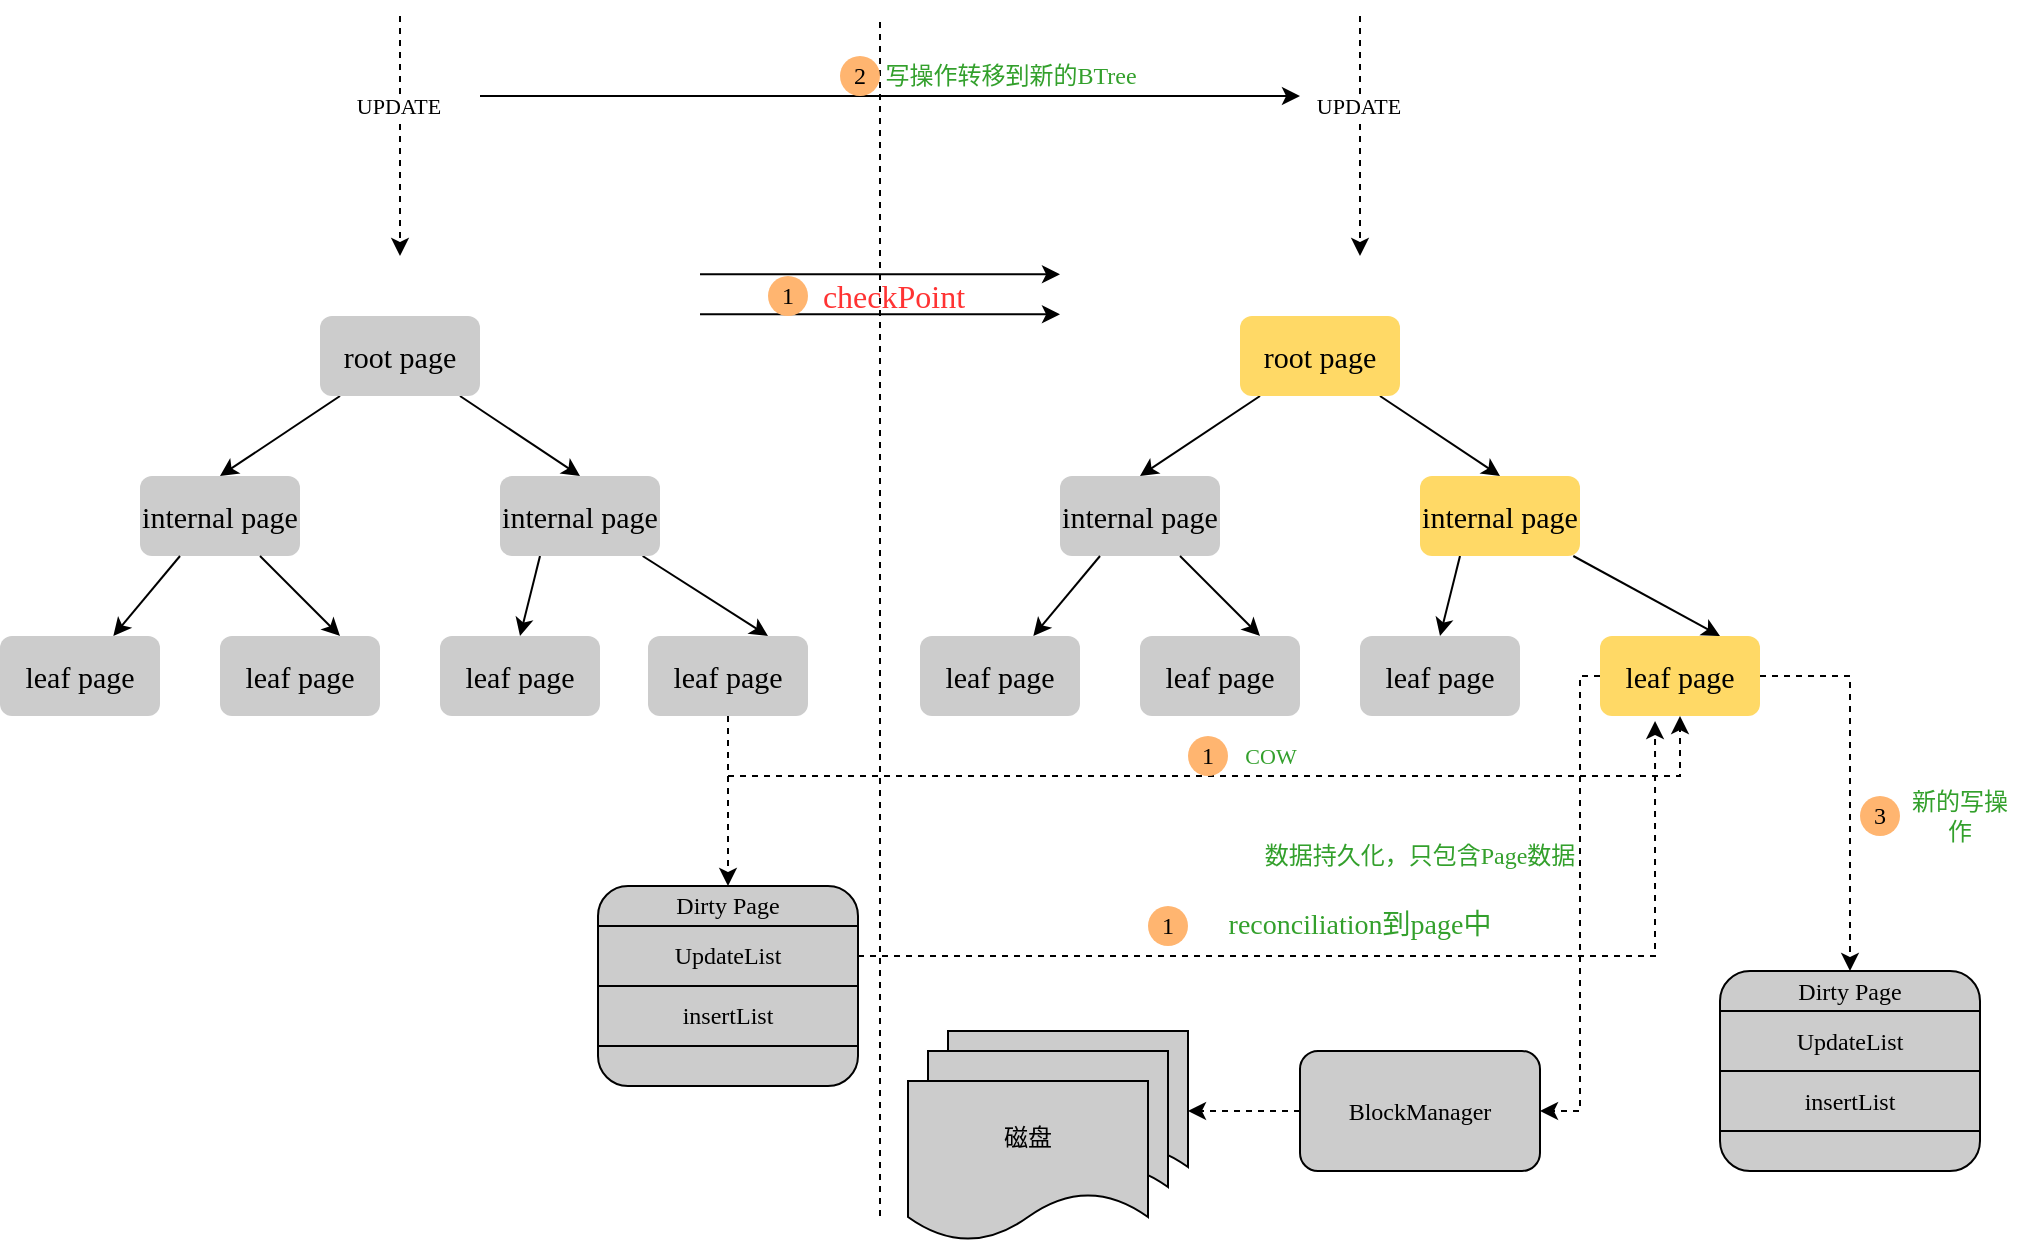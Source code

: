 <mxfile version="13.11.0" type="device"><diagram id="_hNae8srZ3M5YLpV1ikA" name="Page-1"><mxGraphModel dx="1185" dy="1770" grid="1" gridSize="10" guides="1" tooltips="1" connect="1" arrows="1" fold="1" page="1" pageScale="1" pageWidth="827" pageHeight="1169" math="0" shadow="0"><root><mxCell id="0"/><mxCell id="1" parent="0"/><mxCell id="s0xCMOJBpxRtQ1zSA8Yc-81" value="&lt;font face=&quot;Comic Sans MS&quot; style=&quot;font-size: 15px&quot;&gt;internal page&lt;/font&gt;" style="rounded=1;whiteSpace=wrap;html=1;fontSize=15;strokeColor=none;fillColor=#CCCCCC;" vertex="1" parent="1"><mxGeometry x="70" y="230" width="80" height="40" as="geometry"/></mxCell><mxCell id="s0xCMOJBpxRtQ1zSA8Yc-83" value="&lt;font face=&quot;Comic Sans MS&quot; style=&quot;font-size: 15px&quot;&gt;leaf page&lt;/font&gt;" style="rounded=1;whiteSpace=wrap;html=1;fontSize=15;strokeColor=none;fillColor=#CCCCCC;" vertex="1" parent="1"><mxGeometry y="310" width="80" height="40" as="geometry"/></mxCell><mxCell id="s0xCMOJBpxRtQ1zSA8Yc-85" value="&lt;font face=&quot;Comic Sans MS&quot; style=&quot;font-size: 15px&quot;&gt;leaf page&lt;/font&gt;" style="rounded=1;whiteSpace=wrap;html=1;fontSize=15;strokeColor=none;fillColor=#CCCCCC;" vertex="1" parent="1"><mxGeometry x="110" y="310" width="80" height="40" as="geometry"/></mxCell><mxCell id="s0xCMOJBpxRtQ1zSA8Yc-86" value="&lt;font face=&quot;Comic Sans MS&quot; style=&quot;font-size: 15px&quot;&gt;leaf page&lt;/font&gt;" style="rounded=1;whiteSpace=wrap;html=1;fontSize=15;strokeColor=none;fillColor=#CCCCCC;" vertex="1" parent="1"><mxGeometry x="220" y="310" width="80" height="40" as="geometry"/></mxCell><mxCell id="s0xCMOJBpxRtQ1zSA8Yc-88" value="" style="endArrow=classic;html=1;fontSize=15;entryX=0.5;entryY=0;entryDx=0;entryDy=0;" edge="1" parent="1" source="s0xCMOJBpxRtQ1zSA8Yc-97" target="s0xCMOJBpxRtQ1zSA8Yc-81"><mxGeometry width="50" height="50" relative="1" as="geometry"><mxPoint x="252.5" y="210" as="sourcePoint"/><mxPoint x="272.5" y="300" as="targetPoint"/></mxGeometry></mxCell><mxCell id="s0xCMOJBpxRtQ1zSA8Yc-90" value="" style="endArrow=classic;html=1;fontSize=15;entryX=0.5;entryY=0;entryDx=0;entryDy=0;" edge="1" parent="1" source="s0xCMOJBpxRtQ1zSA8Yc-97" target="s0xCMOJBpxRtQ1zSA8Yc-96"><mxGeometry width="50" height="50" relative="1" as="geometry"><mxPoint x="252.5" y="210" as="sourcePoint"/><mxPoint x="431.5" y="300" as="targetPoint"/></mxGeometry></mxCell><mxCell id="s0xCMOJBpxRtQ1zSA8Yc-91" value="" style="endArrow=classic;html=1;fontSize=15;entryX=0.75;entryY=0;entryDx=0;entryDy=0;" edge="1" parent="1" source="s0xCMOJBpxRtQ1zSA8Yc-96" target="s0xCMOJBpxRtQ1zSA8Yc-98"><mxGeometry width="50" height="50" relative="1" as="geometry"><mxPoint x="381.5" y="320" as="sourcePoint"/><mxPoint x="563" y="410" as="targetPoint"/></mxGeometry></mxCell><mxCell id="s0xCMOJBpxRtQ1zSA8Yc-92" value="" style="endArrow=classic;html=1;fontSize=15;exitX=0.75;exitY=1;exitDx=0;exitDy=0;entryX=0.75;entryY=0;entryDx=0;entryDy=0;" edge="1" parent="1" source="s0xCMOJBpxRtQ1zSA8Yc-81" target="s0xCMOJBpxRtQ1zSA8Yc-85"><mxGeometry width="50" height="50" relative="1" as="geometry"><mxPoint x="271.5" y="330" as="sourcePoint"/><mxPoint x="316.5" y="410" as="targetPoint"/></mxGeometry></mxCell><mxCell id="s0xCMOJBpxRtQ1zSA8Yc-93" value="" style="endArrow=classic;html=1;fontSize=15;exitX=0.25;exitY=1;exitDx=0;exitDy=0;" edge="1" parent="1" source="s0xCMOJBpxRtQ1zSA8Yc-81" target="s0xCMOJBpxRtQ1zSA8Yc-83"><mxGeometry width="50" height="50" relative="1" as="geometry"><mxPoint x="71.5" y="330" as="sourcePoint"/><mxPoint x="132.5" y="410" as="targetPoint"/></mxGeometry></mxCell><mxCell id="s0xCMOJBpxRtQ1zSA8Yc-95" value="" style="endArrow=classic;html=1;fontSize=15;exitX=0.25;exitY=1;exitDx=0;exitDy=0;entryX=0.5;entryY=0;entryDx=0;entryDy=0;" edge="1" parent="1" source="s0xCMOJBpxRtQ1zSA8Yc-96" target="s0xCMOJBpxRtQ1zSA8Yc-86"><mxGeometry width="50" height="50" relative="1" as="geometry"><mxPoint x="380" y="320" as="sourcePoint"/><mxPoint x="270" y="410" as="targetPoint"/></mxGeometry></mxCell><mxCell id="s0xCMOJBpxRtQ1zSA8Yc-96" value="&lt;font face=&quot;Comic Sans MS&quot; style=&quot;font-size: 15px&quot;&gt;internal page&lt;/font&gt;" style="rounded=1;whiteSpace=wrap;html=1;fontSize=15;strokeColor=none;fillColor=#CCCCCC;" vertex="1" parent="1"><mxGeometry x="250" y="230" width="80" height="40" as="geometry"/></mxCell><mxCell id="s0xCMOJBpxRtQ1zSA8Yc-97" value="&lt;font face=&quot;Comic Sans MS&quot; style=&quot;font-size: 15px;&quot;&gt;root page&lt;/font&gt;" style="rounded=1;whiteSpace=wrap;html=1;fontSize=15;strokeColor=none;fillColor=#CCCCCC;" vertex="1" parent="1"><mxGeometry x="160" y="150" width="80" height="40" as="geometry"/></mxCell><mxCell id="s0xCMOJBpxRtQ1zSA8Yc-144" style="edgeStyle=orthogonalEdgeStyle;rounded=0;orthogonalLoop=1;jettySize=auto;html=1;entryX=0.5;entryY=1;entryDx=0;entryDy=0;dashed=1;startArrow=none;startFill=0;endArrow=classic;endFill=1;fontFamily=Comic Sans MS;" edge="1" parent="1" source="s0xCMOJBpxRtQ1zSA8Yc-98" target="s0xCMOJBpxRtQ1zSA8Yc-111"><mxGeometry relative="1" as="geometry"><Array as="points"><mxPoint x="364" y="380"/><mxPoint x="840" y="380"/></Array></mxGeometry></mxCell><mxCell id="s0xCMOJBpxRtQ1zSA8Yc-145" value="&lt;font color=&quot;#33a02c&quot;&gt;COW&lt;/font&gt;" style="edgeLabel;html=1;align=center;verticalAlign=middle;resizable=0;points=[];fontFamily=Comic Sans MS;" vertex="1" connectable="0" parent="s0xCMOJBpxRtQ1zSA8Yc-144"><mxGeometry x="0.123" y="-2" relative="1" as="geometry"><mxPoint y="-12" as="offset"/></mxGeometry></mxCell><mxCell id="s0xCMOJBpxRtQ1zSA8Yc-98" value="&lt;font face=&quot;Comic Sans MS&quot; style=&quot;font-size: 15px&quot;&gt;leaf page&lt;/font&gt;" style="rounded=1;whiteSpace=wrap;html=1;fontSize=15;strokeColor=none;fillColor=#CCCCCC;" vertex="1" parent="1"><mxGeometry x="324" y="310" width="80" height="40" as="geometry"/></mxCell><mxCell id="s0xCMOJBpxRtQ1zSA8Yc-99" value="&lt;font face=&quot;Comic Sans MS&quot; style=&quot;font-size: 15px&quot;&gt;internal page&lt;/font&gt;" style="rounded=1;whiteSpace=wrap;html=1;fontSize=15;strokeColor=none;fillColor=#CCCCCC;" vertex="1" parent="1"><mxGeometry x="530" y="230" width="80" height="40" as="geometry"/></mxCell><mxCell id="s0xCMOJBpxRtQ1zSA8Yc-100" value="&lt;font face=&quot;Comic Sans MS&quot; style=&quot;font-size: 15px&quot;&gt;leaf page&lt;/font&gt;" style="rounded=1;whiteSpace=wrap;html=1;fontSize=15;strokeColor=none;fillColor=#CCCCCC;" vertex="1" parent="1"><mxGeometry x="460" y="310" width="80" height="40" as="geometry"/></mxCell><mxCell id="s0xCMOJBpxRtQ1zSA8Yc-101" value="&lt;font face=&quot;Comic Sans MS&quot; style=&quot;font-size: 15px&quot;&gt;leaf page&lt;/font&gt;" style="rounded=1;whiteSpace=wrap;html=1;fontSize=15;strokeColor=none;fillColor=#CCCCCC;" vertex="1" parent="1"><mxGeometry x="570" y="310" width="80" height="40" as="geometry"/></mxCell><mxCell id="s0xCMOJBpxRtQ1zSA8Yc-102" value="&lt;font face=&quot;Comic Sans MS&quot; style=&quot;font-size: 15px&quot;&gt;leaf page&lt;/font&gt;" style="rounded=1;whiteSpace=wrap;html=1;fontSize=15;strokeColor=none;fillColor=#CCCCCC;" vertex="1" parent="1"><mxGeometry x="680" y="310" width="80" height="40" as="geometry"/></mxCell><mxCell id="s0xCMOJBpxRtQ1zSA8Yc-103" value="" style="endArrow=classic;html=1;fontSize=15;entryX=0.5;entryY=0;entryDx=0;entryDy=0;" edge="1" parent="1" source="s0xCMOJBpxRtQ1zSA8Yc-110" target="s0xCMOJBpxRtQ1zSA8Yc-99"><mxGeometry width="50" height="50" relative="1" as="geometry"><mxPoint x="712.5" y="210" as="sourcePoint"/><mxPoint x="732.5" y="300" as="targetPoint"/></mxGeometry></mxCell><mxCell id="s0xCMOJBpxRtQ1zSA8Yc-104" value="" style="endArrow=classic;html=1;fontSize=15;entryX=0.5;entryY=0;entryDx=0;entryDy=0;" edge="1" parent="1" source="s0xCMOJBpxRtQ1zSA8Yc-110" target="s0xCMOJBpxRtQ1zSA8Yc-109"><mxGeometry width="50" height="50" relative="1" as="geometry"><mxPoint x="712.5" y="210" as="sourcePoint"/><mxPoint x="891.5" y="300" as="targetPoint"/></mxGeometry></mxCell><mxCell id="s0xCMOJBpxRtQ1zSA8Yc-105" value="" style="endArrow=classic;html=1;fontSize=15;entryX=0.75;entryY=0;entryDx=0;entryDy=0;" edge="1" parent="1" source="s0xCMOJBpxRtQ1zSA8Yc-109" target="s0xCMOJBpxRtQ1zSA8Yc-111"><mxGeometry width="50" height="50" relative="1" as="geometry"><mxPoint x="841.5" y="320" as="sourcePoint"/><mxPoint x="1023" y="410" as="targetPoint"/></mxGeometry></mxCell><mxCell id="s0xCMOJBpxRtQ1zSA8Yc-106" value="" style="endArrow=classic;html=1;fontSize=15;exitX=0.75;exitY=1;exitDx=0;exitDy=0;entryX=0.75;entryY=0;entryDx=0;entryDy=0;" edge="1" parent="1" source="s0xCMOJBpxRtQ1zSA8Yc-99" target="s0xCMOJBpxRtQ1zSA8Yc-101"><mxGeometry width="50" height="50" relative="1" as="geometry"><mxPoint x="731.5" y="330" as="sourcePoint"/><mxPoint x="776.5" y="410" as="targetPoint"/></mxGeometry></mxCell><mxCell id="s0xCMOJBpxRtQ1zSA8Yc-107" value="" style="endArrow=classic;html=1;fontSize=15;exitX=0.25;exitY=1;exitDx=0;exitDy=0;" edge="1" parent="1" source="s0xCMOJBpxRtQ1zSA8Yc-99" target="s0xCMOJBpxRtQ1zSA8Yc-100"><mxGeometry width="50" height="50" relative="1" as="geometry"><mxPoint x="531.5" y="330" as="sourcePoint"/><mxPoint x="592.5" y="410" as="targetPoint"/></mxGeometry></mxCell><mxCell id="s0xCMOJBpxRtQ1zSA8Yc-108" value="" style="endArrow=classic;html=1;fontSize=15;exitX=0.25;exitY=1;exitDx=0;exitDy=0;entryX=0.5;entryY=0;entryDx=0;entryDy=0;" edge="1" parent="1" source="s0xCMOJBpxRtQ1zSA8Yc-109" target="s0xCMOJBpxRtQ1zSA8Yc-102"><mxGeometry width="50" height="50" relative="1" as="geometry"><mxPoint x="840" y="320" as="sourcePoint"/><mxPoint x="730" y="410" as="targetPoint"/></mxGeometry></mxCell><mxCell id="s0xCMOJBpxRtQ1zSA8Yc-109" value="&lt;font face=&quot;Comic Sans MS&quot; style=&quot;font-size: 15px&quot;&gt;internal page&lt;/font&gt;" style="rounded=1;whiteSpace=wrap;html=1;fontSize=15;strokeColor=none;fillColor=#FFD966;" vertex="1" parent="1"><mxGeometry x="710" y="230" width="80" height="40" as="geometry"/></mxCell><mxCell id="s0xCMOJBpxRtQ1zSA8Yc-110" value="&lt;font face=&quot;Comic Sans MS&quot; style=&quot;font-size: 15px;&quot;&gt;root page&lt;/font&gt;" style="rounded=1;whiteSpace=wrap;html=1;fontSize=15;strokeColor=none;fillColor=#FFD966;" vertex="1" parent="1"><mxGeometry x="620" y="150" width="80" height="40" as="geometry"/></mxCell><mxCell id="s0xCMOJBpxRtQ1zSA8Yc-137" style="edgeStyle=orthogonalEdgeStyle;rounded=0;orthogonalLoop=1;jettySize=auto;html=1;dashed=1;startArrow=none;startFill=0;endArrow=classic;endFill=1;fontFamily=Comic Sans MS;" edge="1" parent="1" source="s0xCMOJBpxRtQ1zSA8Yc-111" target="s0xCMOJBpxRtQ1zSA8Yc-134"><mxGeometry relative="1" as="geometry"/></mxCell><mxCell id="s0xCMOJBpxRtQ1zSA8Yc-155" style="edgeStyle=orthogonalEdgeStyle;rounded=0;orthogonalLoop=1;jettySize=auto;html=1;dashed=1;startArrow=none;startFill=0;endArrow=classic;endFill=1;fontFamily=Comic Sans MS;exitX=0;exitY=0.5;exitDx=0;exitDy=0;entryX=1;entryY=0.5;entryDx=0;entryDy=0;" edge="1" parent="1" source="s0xCMOJBpxRtQ1zSA8Yc-111" target="s0xCMOJBpxRtQ1zSA8Yc-154"><mxGeometry relative="1" as="geometry"><mxPoint x="780" y="500" as="targetPoint"/><Array as="points"><mxPoint x="790" y="330"/><mxPoint x="790" y="548"/></Array></mxGeometry></mxCell><mxCell id="s0xCMOJBpxRtQ1zSA8Yc-111" value="&lt;font face=&quot;Comic Sans MS&quot; style=&quot;font-size: 15px&quot;&gt;leaf page&lt;/font&gt;" style="rounded=1;whiteSpace=wrap;html=1;fontSize=15;strokeColor=none;fillColor=#FFD966;" vertex="1" parent="1"><mxGeometry x="800" y="310" width="80" height="40" as="geometry"/></mxCell><mxCell id="s0xCMOJBpxRtQ1zSA8Yc-112" value="" style="endArrow=none;html=1;dashed=1;" edge="1" parent="1"><mxGeometry width="50" height="50" relative="1" as="geometry"><mxPoint x="440" y="600" as="sourcePoint"/><mxPoint x="440" as="targetPoint"/></mxGeometry></mxCell><mxCell id="s0xCMOJBpxRtQ1zSA8Yc-113" value="" style="endArrow=classic;html=1;dashed=1;" edge="1" parent="1"><mxGeometry width="50" height="50" relative="1" as="geometry"><mxPoint x="200" as="sourcePoint"/><mxPoint x="200" y="120" as="targetPoint"/></mxGeometry></mxCell><mxCell id="s0xCMOJBpxRtQ1zSA8Yc-114" value="&lt;font face=&quot;Comic Sans MS&quot;&gt;UPDATE&lt;/font&gt;" style="edgeLabel;html=1;align=center;verticalAlign=middle;resizable=0;points=[];" vertex="1" connectable="0" parent="s0xCMOJBpxRtQ1zSA8Yc-113"><mxGeometry x="-0.25" y="-3" relative="1" as="geometry"><mxPoint x="2" as="offset"/></mxGeometry></mxCell><mxCell id="s0xCMOJBpxRtQ1zSA8Yc-115" value="" style="endArrow=classic;html=1;dashed=1;" edge="1" parent="1"><mxGeometry width="50" height="50" relative="1" as="geometry"><mxPoint x="680" as="sourcePoint"/><mxPoint x="680" y="120" as="targetPoint"/></mxGeometry></mxCell><mxCell id="s0xCMOJBpxRtQ1zSA8Yc-116" value="&lt;font face=&quot;Comic Sans MS&quot;&gt;UPDATE&lt;/font&gt;" style="edgeLabel;html=1;align=center;verticalAlign=middle;resizable=0;points=[];" vertex="1" connectable="0" parent="s0xCMOJBpxRtQ1zSA8Yc-115"><mxGeometry x="-0.25" y="-3" relative="1" as="geometry"><mxPoint x="2" as="offset"/></mxGeometry></mxCell><mxCell id="s0xCMOJBpxRtQ1zSA8Yc-117" value="" style="endArrow=classic;html=1;" edge="1" parent="1"><mxGeometry width="50" height="50" relative="1" as="geometry"><mxPoint x="240" y="40" as="sourcePoint"/><mxPoint x="650" y="40" as="targetPoint"/></mxGeometry></mxCell><mxCell id="s0xCMOJBpxRtQ1zSA8Yc-118" value="" style="endArrow=classic;html=1;" edge="1" parent="1"><mxGeometry width="50" height="50" relative="1" as="geometry"><mxPoint x="350" y="129.17" as="sourcePoint"/><mxPoint x="530" y="129.17" as="targetPoint"/></mxGeometry></mxCell><mxCell id="s0xCMOJBpxRtQ1zSA8Yc-120" value="" style="endArrow=classic;html=1;" edge="1" parent="1"><mxGeometry width="50" height="50" relative="1" as="geometry"><mxPoint x="350" y="149.17" as="sourcePoint"/><mxPoint x="530" y="149.17" as="targetPoint"/></mxGeometry></mxCell><mxCell id="s0xCMOJBpxRtQ1zSA8Yc-122" value="&lt;div&gt;&lt;font style=&quot;font-size: 16px&quot; face=&quot;Comic Sans MS&quot; color=&quot;#ff3333&quot;&gt;checkPoint&lt;/font&gt;&lt;/div&gt;" style="text;html=1;strokeColor=none;fillColor=none;align=center;verticalAlign=middle;whiteSpace=wrap;rounded=0;" vertex="1" parent="1"><mxGeometry x="404" y="130" width="86" height="20" as="geometry"/></mxCell><mxCell id="s0xCMOJBpxRtQ1zSA8Yc-123" value="" style="rounded=1;whiteSpace=wrap;html=1;fillColor=#CCCCCC;fontFamily=Comic Sans MS;" vertex="1" parent="1"><mxGeometry x="299" y="435" width="130" height="100" as="geometry"/></mxCell><mxCell id="s0xCMOJBpxRtQ1zSA8Yc-124" value="Dirty Page" style="text;html=1;strokeColor=none;fillColor=none;align=center;verticalAlign=middle;whiteSpace=wrap;rounded=0;fontFamily=Comic Sans MS;" vertex="1" parent="1"><mxGeometry x="329" y="435" width="70" height="20" as="geometry"/></mxCell><mxCell id="s0xCMOJBpxRtQ1zSA8Yc-125" value="UpdateList" style="rounded=0;whiteSpace=wrap;html=1;fillColor=#CCCCCC;fontFamily=Comic Sans MS;" vertex="1" parent="1"><mxGeometry x="299" y="455" width="130" height="30" as="geometry"/></mxCell><mxCell id="s0xCMOJBpxRtQ1zSA8Yc-157" style="edgeStyle=orthogonalEdgeStyle;rounded=0;orthogonalLoop=1;jettySize=auto;html=1;entryX=0.344;entryY=1.063;entryDx=0;entryDy=0;entryPerimeter=0;dashed=1;startArrow=none;startFill=0;endArrow=classic;endFill=1;fontFamily=Comic Sans MS;exitX=1;exitY=0.5;exitDx=0;exitDy=0;" edge="1" parent="1" source="s0xCMOJBpxRtQ1zSA8Yc-125" target="s0xCMOJBpxRtQ1zSA8Yc-111"><mxGeometry relative="1" as="geometry"/></mxCell><mxCell id="s0xCMOJBpxRtQ1zSA8Yc-126" value="insertList" style="rounded=0;whiteSpace=wrap;html=1;fillColor=#CCCCCC;fontFamily=Comic Sans MS;" vertex="1" parent="1"><mxGeometry x="299" y="485" width="130" height="30" as="geometry"/></mxCell><mxCell id="s0xCMOJBpxRtQ1zSA8Yc-127" value="" style="endArrow=classic;html=1;fontFamily=Comic Sans MS;exitX=0.5;exitY=1;exitDx=0;exitDy=0;entryX=0.5;entryY=0;entryDx=0;entryDy=0;dashed=1;" edge="1" parent="1" source="s0xCMOJBpxRtQ1zSA8Yc-98" target="s0xCMOJBpxRtQ1zSA8Yc-124"><mxGeometry width="50" height="50" relative="1" as="geometry"><mxPoint x="310" y="510" as="sourcePoint"/><mxPoint x="360" y="460" as="targetPoint"/></mxGeometry></mxCell><mxCell id="s0xCMOJBpxRtQ1zSA8Yc-130" value="" style="shape=document;whiteSpace=wrap;html=1;boundedLbl=1;fillColor=#CCCCCC;fontFamily=Comic Sans MS;" vertex="1" parent="1"><mxGeometry x="474" y="507.5" width="120" height="80" as="geometry"/></mxCell><mxCell id="s0xCMOJBpxRtQ1zSA8Yc-131" value="" style="shape=document;whiteSpace=wrap;html=1;boundedLbl=1;fillColor=#CCCCCC;fontFamily=Comic Sans MS;" vertex="1" parent="1"><mxGeometry x="464" y="517.5" width="120" height="80" as="geometry"/></mxCell><mxCell id="s0xCMOJBpxRtQ1zSA8Yc-132" value="&lt;font face=&quot;ZCOOL KuaiLe&quot; data-font-src=&quot;https://fonts.googleapis.com/css?family=ZCOOL+KuaiLe&quot;&gt;磁盘&lt;/font&gt;" style="shape=document;whiteSpace=wrap;html=1;boundedLbl=1;fillColor=#CCCCCC;fontFamily=Comic Sans MS;" vertex="1" parent="1"><mxGeometry x="454" y="532.5" width="120" height="80" as="geometry"/></mxCell><mxCell id="s0xCMOJBpxRtQ1zSA8Yc-133" value="" style="rounded=1;whiteSpace=wrap;html=1;fillColor=#CCCCCC;fontFamily=Comic Sans MS;" vertex="1" parent="1"><mxGeometry x="860" y="477.5" width="130" height="100" as="geometry"/></mxCell><mxCell id="s0xCMOJBpxRtQ1zSA8Yc-134" value="Dirty Page" style="text;html=1;strokeColor=none;fillColor=none;align=center;verticalAlign=middle;whiteSpace=wrap;rounded=0;fontFamily=Comic Sans MS;" vertex="1" parent="1"><mxGeometry x="890" y="477.5" width="70" height="20" as="geometry"/></mxCell><mxCell id="s0xCMOJBpxRtQ1zSA8Yc-135" value="UpdateList" style="rounded=0;whiteSpace=wrap;html=1;fillColor=#CCCCCC;fontFamily=Comic Sans MS;" vertex="1" parent="1"><mxGeometry x="860" y="497.5" width="130" height="30" as="geometry"/></mxCell><mxCell id="s0xCMOJBpxRtQ1zSA8Yc-136" value="insertList" style="rounded=0;whiteSpace=wrap;html=1;fillColor=#CCCCCC;fontFamily=Comic Sans MS;" vertex="1" parent="1"><mxGeometry x="860" y="527.5" width="130" height="30" as="geometry"/></mxCell><mxCell id="s0xCMOJBpxRtQ1zSA8Yc-146" value="1" style="ellipse;whiteSpace=wrap;html=1;aspect=fixed;fontFamily=Comic Sans MS;fillColor=#FFB570;strokeColor=none;" vertex="1" parent="1"><mxGeometry x="384" y="130" width="20" height="20" as="geometry"/></mxCell><mxCell id="s0xCMOJBpxRtQ1zSA8Yc-147" value="2" style="ellipse;whiteSpace=wrap;html=1;aspect=fixed;fontFamily=Comic Sans MS;fillColor=#FFB570;strokeColor=none;" vertex="1" parent="1"><mxGeometry x="420" y="20" width="20" height="20" as="geometry"/></mxCell><mxCell id="s0xCMOJBpxRtQ1zSA8Yc-149" value="1" style="ellipse;whiteSpace=wrap;html=1;aspect=fixed;fontFamily=Comic Sans MS;fillColor=#FFB570;strokeColor=none;" vertex="1" parent="1"><mxGeometry x="574" y="445" width="20" height="20" as="geometry"/></mxCell><mxCell id="s0xCMOJBpxRtQ1zSA8Yc-150" value="1" style="ellipse;whiteSpace=wrap;html=1;aspect=fixed;fontFamily=Comic Sans MS;fillColor=#FFB570;strokeColor=none;" vertex="1" parent="1"><mxGeometry x="594" y="360" width="20" height="20" as="geometry"/></mxCell><mxCell id="s0xCMOJBpxRtQ1zSA8Yc-151" value="3" style="ellipse;whiteSpace=wrap;html=1;aspect=fixed;fontFamily=Comic Sans MS;fillColor=#FFB570;strokeColor=none;" vertex="1" parent="1"><mxGeometry x="930" y="390" width="20" height="20" as="geometry"/></mxCell><mxCell id="s0xCMOJBpxRtQ1zSA8Yc-129" value="&lt;font style=&quot;font-size: 14px&quot;&gt;&lt;font color=&quot;#33a02c&quot;&gt;reconciliation&lt;font face=&quot;ZCOOL KuaiLe&quot; data-font-src=&quot;https://fonts.googleapis.com/css?family=ZCOOL+KuaiLe&quot;&gt;到&lt;/font&gt;page&lt;font face=&quot;ZCOOL KuaiLe&quot; data-font-src=&quot;https://fonts.googleapis.com/css?family=ZCOOL+KuaiLe&quot;&gt;中&lt;/font&gt;&lt;/font&gt;&lt;br&gt;&lt;/font&gt;" style="text;html=1;strokeColor=none;fillColor=none;align=center;verticalAlign=middle;whiteSpace=wrap;rounded=0;fontFamily=Comic Sans MS;" vertex="1" parent="1"><mxGeometry x="600" y="445" width="160" height="20" as="geometry"/></mxCell><mxCell id="s0xCMOJBpxRtQ1zSA8Yc-156" style="edgeStyle=orthogonalEdgeStyle;rounded=0;orthogonalLoop=1;jettySize=auto;html=1;dashed=1;startArrow=none;startFill=0;endArrow=classic;endFill=1;fontFamily=Comic Sans MS;" edge="1" parent="1" source="s0xCMOJBpxRtQ1zSA8Yc-154" target="s0xCMOJBpxRtQ1zSA8Yc-130"><mxGeometry relative="1" as="geometry"/></mxCell><mxCell id="s0xCMOJBpxRtQ1zSA8Yc-154" value="BlockManager" style="rounded=1;whiteSpace=wrap;html=1;fillColor=#CCCCCC;fontFamily=Comic Sans MS;" vertex="1" parent="1"><mxGeometry x="650" y="517.5" width="120" height="60" as="geometry"/></mxCell><mxCell id="s0xCMOJBpxRtQ1zSA8Yc-160" value="&lt;font color=&quot;#33a02c&quot;&gt;&lt;font face=&quot;ZCOOL KuaiLe&quot; data-font-src=&quot;https://fonts.googleapis.com/css?family=ZCOOL+KuaiLe&quot;&gt;写操作转移到新的&lt;/font&gt;BTree&lt;/font&gt;" style="text;html=1;strokeColor=none;fillColor=none;align=center;verticalAlign=middle;whiteSpace=wrap;rounded=0;fontFamily=Comic Sans MS;" vertex="1" parent="1"><mxGeometry x="440" y="20" width="131" height="20" as="geometry"/></mxCell><mxCell id="s0xCMOJBpxRtQ1zSA8Yc-161" value="&lt;font face=&quot;ZCOOL KuaiLe&quot; data-font-src=&quot;https://fonts.googleapis.com/css?family=ZCOOL+KuaiLe&quot; color=&quot;#33a02c&quot;&gt;新的写操作&lt;/font&gt;" style="text;html=1;strokeColor=none;fillColor=none;align=center;verticalAlign=middle;whiteSpace=wrap;rounded=0;fontFamily=Comic Sans MS;" vertex="1" parent="1"><mxGeometry x="950" y="390" width="60" height="20" as="geometry"/></mxCell><mxCell id="s0xCMOJBpxRtQ1zSA8Yc-162" value="&lt;font color=&quot;#33a02c&quot;&gt;&lt;font face=&quot;ZCOOL KuaiLe&quot; data-font-src=&quot;https://fonts.googleapis.com/css?family=ZCOOL+KuaiLe&quot;&gt;数据持久化，只包含&lt;/font&gt;&lt;font data-font-src=&quot;https://fonts.googleapis.com/css?family=ZCOOL+KuaiLe&quot;&gt;Page&lt;/font&gt;&lt;/font&gt;&lt;font face=&quot;ZCOOL KuaiLe&quot; data-font-src=&quot;https://fonts.googleapis.com/css?family=ZCOOL+KuaiLe&quot;&gt;&lt;font color=&quot;#33a02c&quot;&gt;数据&lt;/font&gt;&lt;br&gt;&lt;/font&gt;" style="text;html=1;strokeColor=none;fillColor=none;align=center;verticalAlign=middle;whiteSpace=wrap;rounded=0;fontFamily=Comic Sans MS;" vertex="1" parent="1"><mxGeometry x="630" y="410" width="160" height="20" as="geometry"/></mxCell></root></mxGraphModel></diagram></mxfile>